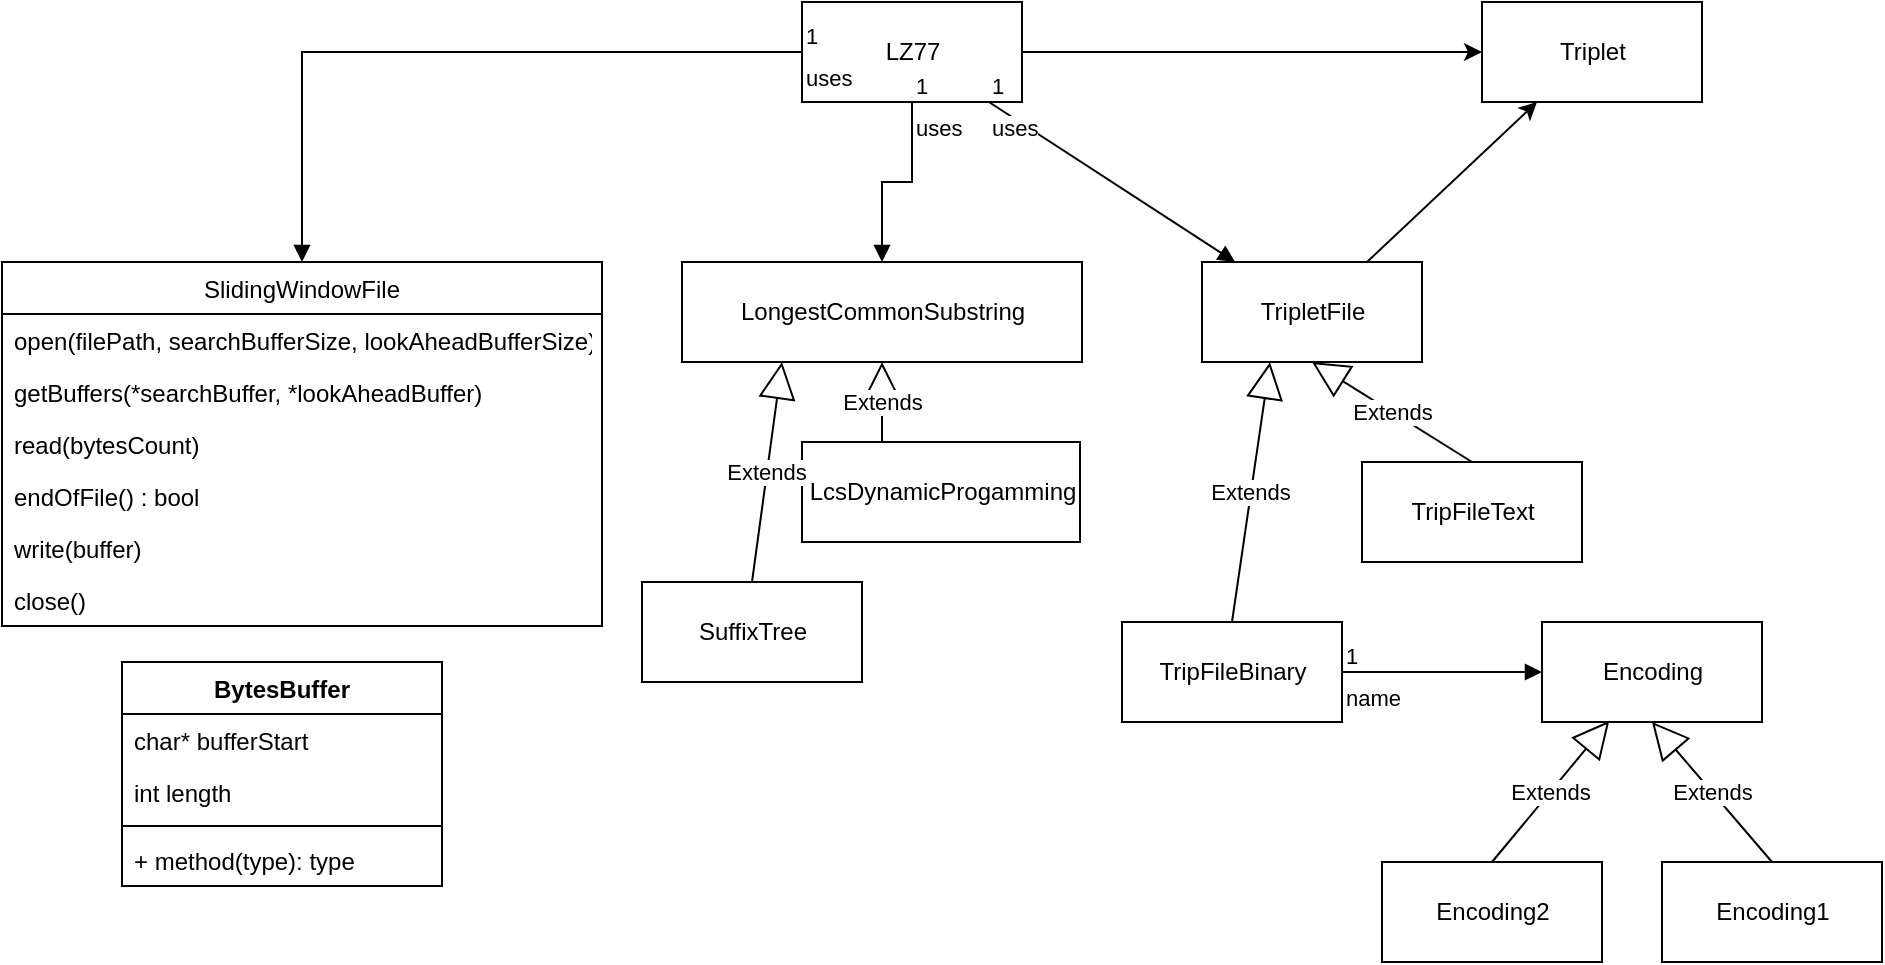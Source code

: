 <mxfile version="20.2.7" type="github" pages="2">
  <diagram id="s9EjchyGP2vE1d-u13Uv" name="Page-1">
    <mxGraphModel dx="1360" dy="802" grid="1" gridSize="10" guides="1" tooltips="1" connect="1" arrows="1" fold="1" page="1" pageScale="1" pageWidth="1169" pageHeight="1654" math="0" shadow="0">
      <root>
        <mxCell id="0" />
        <mxCell id="1" parent="0" />
        <mxCell id="vp09XFMbbm3uFpwTHDYr-1" value="LZ77" style="html=1;" parent="1" vertex="1">
          <mxGeometry x="500" y="300" width="110" height="50" as="geometry" />
        </mxCell>
        <mxCell id="vp09XFMbbm3uFpwTHDYr-2" value="TripletFile" style="html=1;" parent="1" vertex="1">
          <mxGeometry x="700" y="430" width="110" height="50" as="geometry" />
        </mxCell>
        <mxCell id="vp09XFMbbm3uFpwTHDYr-3" value="LongestCommonSubstring" style="html=1;" parent="1" vertex="1">
          <mxGeometry x="440" y="430" width="200" height="50" as="geometry" />
        </mxCell>
        <mxCell id="vp09XFMbbm3uFpwTHDYr-5" value="Encoding" style="html=1;" parent="1" vertex="1">
          <mxGeometry x="870" y="610" width="110" height="50" as="geometry" />
        </mxCell>
        <mxCell id="vp09XFMbbm3uFpwTHDYr-6" value="TripFileText" style="html=1;" parent="1" vertex="1">
          <mxGeometry x="780" y="530" width="110" height="50" as="geometry" />
        </mxCell>
        <mxCell id="vp09XFMbbm3uFpwTHDYr-7" value="Encoding1" style="html=1;" parent="1" vertex="1">
          <mxGeometry x="930" y="730" width="110" height="50" as="geometry" />
        </mxCell>
        <mxCell id="vp09XFMbbm3uFpwTHDYr-8" value="Extends" style="endArrow=block;endSize=16;endFill=0;html=1;rounded=0;entryX=0.5;entryY=1;entryDx=0;entryDy=0;exitX=0.5;exitY=0;exitDx=0;exitDy=0;" parent="1" source="vp09XFMbbm3uFpwTHDYr-7" target="vp09XFMbbm3uFpwTHDYr-5" edge="1">
          <mxGeometry width="160" relative="1" as="geometry">
            <mxPoint x="800" y="840" as="sourcePoint" />
            <mxPoint x="960" y="840" as="targetPoint" />
          </mxGeometry>
        </mxCell>
        <mxCell id="vp09XFMbbm3uFpwTHDYr-9" value="Extends" style="endArrow=block;endSize=16;endFill=0;html=1;rounded=0;entryX=0.5;entryY=1;entryDx=0;entryDy=0;exitX=0.5;exitY=0;exitDx=0;exitDy=0;" parent="1" source="vp09XFMbbm3uFpwTHDYr-6" target="vp09XFMbbm3uFpwTHDYr-2" edge="1">
          <mxGeometry width="160" relative="1" as="geometry">
            <mxPoint x="590" y="560" as="sourcePoint" />
            <mxPoint x="750" y="560" as="targetPoint" />
          </mxGeometry>
        </mxCell>
        <mxCell id="vp09XFMbbm3uFpwTHDYr-12" value="TripFileBinary" style="html=1;" parent="1" vertex="1">
          <mxGeometry x="660" y="610" width="110" height="50" as="geometry" />
        </mxCell>
        <mxCell id="vp09XFMbbm3uFpwTHDYr-13" value="Encoding2" style="html=1;" parent="1" vertex="1">
          <mxGeometry x="790" y="730" width="110" height="50" as="geometry" />
        </mxCell>
        <mxCell id="vp09XFMbbm3uFpwTHDYr-14" value="Extends" style="endArrow=block;endSize=16;endFill=0;html=1;rounded=0;entryX=0.306;entryY=0.988;entryDx=0;entryDy=0;exitX=0.5;exitY=0;exitDx=0;exitDy=0;entryPerimeter=0;" parent="1" source="vp09XFMbbm3uFpwTHDYr-13" target="vp09XFMbbm3uFpwTHDYr-5" edge="1">
          <mxGeometry width="160" relative="1" as="geometry">
            <mxPoint x="720" y="910" as="sourcePoint" />
            <mxPoint x="845.0" y="730" as="targetPoint" />
          </mxGeometry>
        </mxCell>
        <mxCell id="vp09XFMbbm3uFpwTHDYr-15" value="Extends" style="endArrow=block;endSize=16;endFill=0;html=1;rounded=0;entryX=0.309;entryY=1.002;entryDx=0;entryDy=0;exitX=0.5;exitY=0;exitDx=0;exitDy=0;entryPerimeter=0;" parent="1" source="vp09XFMbbm3uFpwTHDYr-12" target="vp09XFMbbm3uFpwTHDYr-2" edge="1">
          <mxGeometry width="160" relative="1" as="geometry">
            <mxPoint x="510" y="630" as="sourcePoint" />
            <mxPoint x="675.0" y="550" as="targetPoint" />
          </mxGeometry>
        </mxCell>
        <mxCell id="vp09XFMbbm3uFpwTHDYr-16" value="name" style="endArrow=block;endFill=1;html=1;align=left;verticalAlign=top;rounded=0;entryX=0;entryY=0.5;entryDx=0;entryDy=0;exitX=1;exitY=0.5;exitDx=0;exitDy=0;" parent="1" source="vp09XFMbbm3uFpwTHDYr-12" target="vp09XFMbbm3uFpwTHDYr-5" edge="1">
          <mxGeometry x="-1" relative="1" as="geometry">
            <mxPoint x="770" y="635" as="sourcePoint" />
            <mxPoint x="700" y="720" as="targetPoint" />
          </mxGeometry>
        </mxCell>
        <mxCell id="vp09XFMbbm3uFpwTHDYr-17" value="1" style="edgeLabel;resizable=0;html=1;align=left;verticalAlign=bottom;" parent="vp09XFMbbm3uFpwTHDYr-16" connectable="0" vertex="1">
          <mxGeometry x="-1" relative="1" as="geometry" />
        </mxCell>
        <mxCell id="vp09XFMbbm3uFpwTHDYr-18" value="LcsDynamicProgamming" style="html=1;" parent="1" vertex="1">
          <mxGeometry x="500" y="520" width="139" height="50" as="geometry" />
        </mxCell>
        <mxCell id="vp09XFMbbm3uFpwTHDYr-19" value="SuffixTree" style="html=1;" parent="1" vertex="1">
          <mxGeometry x="420" y="590" width="110" height="50" as="geometry" />
        </mxCell>
        <mxCell id="vp09XFMbbm3uFpwTHDYr-20" value="Extends" style="endArrow=block;endSize=16;endFill=0;html=1;rounded=0;entryX=0.5;entryY=1;entryDx=0;entryDy=0;" parent="1" target="vp09XFMbbm3uFpwTHDYr-3" edge="1">
          <mxGeometry width="160" relative="1" as="geometry">
            <mxPoint x="540" y="520" as="sourcePoint" />
            <mxPoint x="544.0" y="500" as="targetPoint" />
          </mxGeometry>
        </mxCell>
        <mxCell id="vp09XFMbbm3uFpwTHDYr-21" value="Extends" style="endArrow=block;endSize=16;endFill=0;html=1;rounded=0;entryX=0.25;entryY=1;entryDx=0;entryDy=0;exitX=0.5;exitY=0;exitDx=0;exitDy=0;" parent="1" source="vp09XFMbbm3uFpwTHDYr-19" target="vp09XFMbbm3uFpwTHDYr-3" edge="1">
          <mxGeometry width="160" relative="1" as="geometry">
            <mxPoint x="550" y="530" as="sourcePoint" />
            <mxPoint x="550.0" y="490" as="targetPoint" />
          </mxGeometry>
        </mxCell>
        <mxCell id="vp09XFMbbm3uFpwTHDYr-22" value="uses" style="endArrow=block;endFill=1;html=1;align=left;verticalAlign=top;rounded=0;" parent="1" source="vp09XFMbbm3uFpwTHDYr-1" target="vp09XFMbbm3uFpwTHDYr-2" edge="1">
          <mxGeometry x="-1" relative="1" as="geometry">
            <mxPoint x="640.0" y="370" as="sourcePoint" />
            <mxPoint x="710.0" y="370" as="targetPoint" />
          </mxGeometry>
        </mxCell>
        <mxCell id="vp09XFMbbm3uFpwTHDYr-23" value="1" style="edgeLabel;resizable=0;html=1;align=left;verticalAlign=bottom;" parent="vp09XFMbbm3uFpwTHDYr-22" connectable="0" vertex="1">
          <mxGeometry x="-1" relative="1" as="geometry" />
        </mxCell>
        <mxCell id="vp09XFMbbm3uFpwTHDYr-24" value="uses" style="endArrow=block;endFill=1;html=1;edgeStyle=orthogonalEdgeStyle;align=left;verticalAlign=top;rounded=0;exitX=0;exitY=0.5;exitDx=0;exitDy=0;entryX=0.5;entryY=0;entryDx=0;entryDy=0;" parent="1" source="vp09XFMbbm3uFpwTHDYr-1" target="vp09XFMbbm3uFpwTHDYr-30" edge="1">
          <mxGeometry x="-1" relative="1" as="geometry">
            <mxPoint x="620" y="335" as="sourcePoint" />
            <mxPoint x="325.0" y="430" as="targetPoint" />
          </mxGeometry>
        </mxCell>
        <mxCell id="vp09XFMbbm3uFpwTHDYr-25" value="1" style="edgeLabel;resizable=0;html=1;align=left;verticalAlign=bottom;" parent="vp09XFMbbm3uFpwTHDYr-24" connectable="0" vertex="1">
          <mxGeometry x="-1" relative="1" as="geometry" />
        </mxCell>
        <mxCell id="vp09XFMbbm3uFpwTHDYr-26" value="uses" style="endArrow=block;endFill=1;html=1;edgeStyle=orthogonalEdgeStyle;align=left;verticalAlign=top;rounded=0;exitX=0.5;exitY=1;exitDx=0;exitDy=0;entryX=0.5;entryY=0;entryDx=0;entryDy=0;" parent="1" source="vp09XFMbbm3uFpwTHDYr-1" target="vp09XFMbbm3uFpwTHDYr-3" edge="1">
          <mxGeometry x="-1" relative="1" as="geometry">
            <mxPoint x="630" y="345" as="sourcePoint" />
            <mxPoint x="775.0" y="450" as="targetPoint" />
          </mxGeometry>
        </mxCell>
        <mxCell id="vp09XFMbbm3uFpwTHDYr-27" value="1" style="edgeLabel;resizable=0;html=1;align=left;verticalAlign=bottom;" parent="vp09XFMbbm3uFpwTHDYr-26" connectable="0" vertex="1">
          <mxGeometry x="-1" relative="1" as="geometry" />
        </mxCell>
        <mxCell id="vp09XFMbbm3uFpwTHDYr-28" value="Triplet" style="html=1;" parent="1" vertex="1">
          <mxGeometry x="840" y="300" width="110" height="50" as="geometry" />
        </mxCell>
        <mxCell id="vp09XFMbbm3uFpwTHDYr-30" value="SlidingWindowFile" style="swimlane;fontStyle=0;childLayout=stackLayout;horizontal=1;startSize=26;fillColor=none;horizontalStack=0;resizeParent=1;resizeParentMax=0;resizeLast=0;collapsible=1;marginBottom=0;" parent="1" vertex="1">
          <mxGeometry x="100" y="430" width="300" height="182" as="geometry" />
        </mxCell>
        <mxCell id="vp09XFMbbm3uFpwTHDYr-31" value="open(filePath, searchBufferSize, lookAheadBufferSize)" style="text;strokeColor=none;fillColor=none;align=left;verticalAlign=top;spacingLeft=4;spacingRight=4;overflow=hidden;rotatable=0;points=[[0,0.5],[1,0.5]];portConstraint=eastwest;" parent="vp09XFMbbm3uFpwTHDYr-30" vertex="1">
          <mxGeometry y="26" width="300" height="26" as="geometry" />
        </mxCell>
        <mxCell id="vp09XFMbbm3uFpwTHDYr-32" value="getBuffers(*searchBuffer, *lookAheadBuffer)" style="text;strokeColor=none;fillColor=none;align=left;verticalAlign=top;spacingLeft=4;spacingRight=4;overflow=hidden;rotatable=0;points=[[0,0.5],[1,0.5]];portConstraint=eastwest;" parent="vp09XFMbbm3uFpwTHDYr-30" vertex="1">
          <mxGeometry y="52" width="300" height="26" as="geometry" />
        </mxCell>
        <mxCell id="vp09XFMbbm3uFpwTHDYr-33" value="read(bytesCount)" style="text;strokeColor=none;fillColor=none;align=left;verticalAlign=top;spacingLeft=4;spacingRight=4;overflow=hidden;rotatable=0;points=[[0,0.5],[1,0.5]];portConstraint=eastwest;" parent="vp09XFMbbm3uFpwTHDYr-30" vertex="1">
          <mxGeometry y="78" width="300" height="26" as="geometry" />
        </mxCell>
        <mxCell id="vp09XFMbbm3uFpwTHDYr-34" value="endOfFile() : bool" style="text;strokeColor=none;fillColor=none;align=left;verticalAlign=top;spacingLeft=4;spacingRight=4;overflow=hidden;rotatable=0;points=[[0,0.5],[1,0.5]];portConstraint=eastwest;" parent="vp09XFMbbm3uFpwTHDYr-30" vertex="1">
          <mxGeometry y="104" width="300" height="26" as="geometry" />
        </mxCell>
        <mxCell id="vp09XFMbbm3uFpwTHDYr-42" value="write(buffer)" style="text;strokeColor=none;fillColor=none;align=left;verticalAlign=top;spacingLeft=4;spacingRight=4;overflow=hidden;rotatable=0;points=[[0,0.5],[1,0.5]];portConstraint=eastwest;" parent="vp09XFMbbm3uFpwTHDYr-30" vertex="1">
          <mxGeometry y="130" width="300" height="26" as="geometry" />
        </mxCell>
        <mxCell id="vp09XFMbbm3uFpwTHDYr-43" value="close()" style="text;strokeColor=none;fillColor=none;align=left;verticalAlign=top;spacingLeft=4;spacingRight=4;overflow=hidden;rotatable=0;points=[[0,0.5],[1,0.5]];portConstraint=eastwest;" parent="vp09XFMbbm3uFpwTHDYr-30" vertex="1">
          <mxGeometry y="156" width="300" height="26" as="geometry" />
        </mxCell>
        <mxCell id="vp09XFMbbm3uFpwTHDYr-36" value="BytesBuffer" style="swimlane;fontStyle=1;align=center;verticalAlign=top;childLayout=stackLayout;horizontal=1;startSize=26;horizontalStack=0;resizeParent=1;resizeParentMax=0;resizeLast=0;collapsible=1;marginBottom=0;" parent="1" vertex="1">
          <mxGeometry x="160" y="630" width="160" height="112" as="geometry" />
        </mxCell>
        <mxCell id="vp09XFMbbm3uFpwTHDYr-37" value="char* bufferStart" style="text;strokeColor=none;fillColor=none;align=left;verticalAlign=top;spacingLeft=4;spacingRight=4;overflow=hidden;rotatable=0;points=[[0,0.5],[1,0.5]];portConstraint=eastwest;" parent="vp09XFMbbm3uFpwTHDYr-36" vertex="1">
          <mxGeometry y="26" width="160" height="26" as="geometry" />
        </mxCell>
        <mxCell id="vp09XFMbbm3uFpwTHDYr-40" value="int length" style="text;strokeColor=none;fillColor=none;align=left;verticalAlign=top;spacingLeft=4;spacingRight=4;overflow=hidden;rotatable=0;points=[[0,0.5],[1,0.5]];portConstraint=eastwest;" parent="vp09XFMbbm3uFpwTHDYr-36" vertex="1">
          <mxGeometry y="52" width="160" height="26" as="geometry" />
        </mxCell>
        <mxCell id="vp09XFMbbm3uFpwTHDYr-38" value="" style="line;strokeWidth=1;fillColor=none;align=left;verticalAlign=middle;spacingTop=-1;spacingLeft=3;spacingRight=3;rotatable=0;labelPosition=right;points=[];portConstraint=eastwest;" parent="vp09XFMbbm3uFpwTHDYr-36" vertex="1">
          <mxGeometry y="78" width="160" height="8" as="geometry" />
        </mxCell>
        <mxCell id="vp09XFMbbm3uFpwTHDYr-39" value="+ method(type): type" style="text;strokeColor=none;fillColor=none;align=left;verticalAlign=top;spacingLeft=4;spacingRight=4;overflow=hidden;rotatable=0;points=[[0,0.5],[1,0.5]];portConstraint=eastwest;" parent="vp09XFMbbm3uFpwTHDYr-36" vertex="1">
          <mxGeometry y="86" width="160" height="26" as="geometry" />
        </mxCell>
        <mxCell id="t8VOZdg4LG4Npx6Jl6nX-4" value="" style="endArrow=classic;html=1;rounded=0;exitX=1;exitY=0.5;exitDx=0;exitDy=0;entryX=0;entryY=0.5;entryDx=0;entryDy=0;" edge="1" parent="1" source="vp09XFMbbm3uFpwTHDYr-1" target="vp09XFMbbm3uFpwTHDYr-28">
          <mxGeometry width="50" height="50" relative="1" as="geometry">
            <mxPoint x="730" y="320" as="sourcePoint" />
            <mxPoint x="780" y="270" as="targetPoint" />
          </mxGeometry>
        </mxCell>
        <mxCell id="t8VOZdg4LG4Npx6Jl6nX-5" value="" style="endArrow=classic;html=1;rounded=0;exitX=0.75;exitY=0;exitDx=0;exitDy=0;entryX=0.25;entryY=1;entryDx=0;entryDy=0;" edge="1" parent="1" source="vp09XFMbbm3uFpwTHDYr-2" target="vp09XFMbbm3uFpwTHDYr-28">
          <mxGeometry width="50" height="50" relative="1" as="geometry">
            <mxPoint x="620" y="335" as="sourcePoint" />
            <mxPoint x="850" y="345" as="targetPoint" />
          </mxGeometry>
        </mxCell>
      </root>
    </mxGraphModel>
  </diagram>
  <diagram id="s2qcDdTt9sCfMof9vbxd" name="Page-2">
    <mxGraphModel dx="1360" dy="802" grid="1" gridSize="10" guides="1" tooltips="1" connect="1" arrows="1" fold="1" page="1" pageScale="1" pageWidth="850" pageHeight="1100" math="0" shadow="0">
      <root>
        <mxCell id="0" />
        <mxCell id="1" parent="0" />
        <mxCell id="wOtFj_Z25vdr3yj4t61q-1" value="Program Main" style="shape=umlLifeline;perimeter=lifelinePerimeter;whiteSpace=wrap;html=1;container=1;collapsible=0;recursiveResize=0;outlineConnect=0;" vertex="1" parent="1">
          <mxGeometry x="150" y="80" width="100" height="480" as="geometry" />
        </mxCell>
        <mxCell id="wOtFj_Z25vdr3yj4t61q-3" value="" style="html=1;points=[];perimeter=orthogonalPerimeter;" vertex="1" parent="wOtFj_Z25vdr3yj4t61q-1">
          <mxGeometry x="45" y="90" width="10" height="380" as="geometry" />
        </mxCell>
        <mxCell id="wOtFj_Z25vdr3yj4t61q-6" value="" style="html=1;points=[];perimeter=orthogonalPerimeter;" vertex="1" parent="wOtFj_Z25vdr3yj4t61q-1">
          <mxGeometry x="50" y="220" width="10" height="140" as="geometry" />
        </mxCell>
        <mxCell id="wOtFj_Z25vdr3yj4t61q-7" value="while not EOF" style="edgeStyle=orthogonalEdgeStyle;html=1;align=left;spacingLeft=2;endArrow=block;rounded=0;entryX=1;entryY=0;" edge="1" target="wOtFj_Z25vdr3yj4t61q-6" parent="wOtFj_Z25vdr3yj4t61q-1">
          <mxGeometry relative="1" as="geometry">
            <mxPoint x="55" y="200" as="sourcePoint" />
            <Array as="points">
              <mxPoint x="85" y="200" />
            </Array>
          </mxGeometry>
        </mxCell>
        <mxCell id="wOtFj_Z25vdr3yj4t61q-2" value="User" style="shape=umlLifeline;participant=umlActor;perimeter=lifelinePerimeter;whiteSpace=wrap;html=1;container=1;collapsible=0;recursiveResize=0;verticalAlign=top;spacingTop=36;outlineConnect=0;" vertex="1" parent="1">
          <mxGeometry x="40" y="80" width="20" height="300" as="geometry" />
        </mxCell>
        <mxCell id="wOtFj_Z25vdr3yj4t61q-4" value="call with&lt;br&gt;command line arguments" style="html=1;verticalAlign=bottom;startArrow=oval;endArrow=block;startSize=8;rounded=0;" edge="1" target="wOtFj_Z25vdr3yj4t61q-3" parent="1" source="wOtFj_Z25vdr3yj4t61q-2">
          <mxGeometry relative="1" as="geometry">
            <mxPoint x="105" y="170" as="sourcePoint" />
            <Array as="points">
              <mxPoint x="90" y="170" />
            </Array>
          </mxGeometry>
        </mxCell>
        <mxCell id="wOtFj_Z25vdr3yj4t61q-5" value="Triplet File" style="shape=umlLifeline;perimeter=lifelinePerimeter;whiteSpace=wrap;html=1;container=1;collapsible=0;recursiveResize=0;outlineConnect=0;" vertex="1" parent="1">
          <mxGeometry x="560" y="80" width="100" height="480" as="geometry" />
        </mxCell>
        <mxCell id="wOtFj_Z25vdr3yj4t61q-15" value="" style="html=1;points=[];perimeter=orthogonalPerimeter;" vertex="1" parent="wOtFj_Z25vdr3yj4t61q-5">
          <mxGeometry x="45.5" y="150" width="10" height="30" as="geometry" />
        </mxCell>
        <mxCell id="wOtFj_Z25vdr3yj4t61q-24" value="" style="html=1;points=[];perimeter=orthogonalPerimeter;" vertex="1" parent="wOtFj_Z25vdr3yj4t61q-5">
          <mxGeometry x="45.5" y="320" width="10" height="20" as="geometry" />
        </mxCell>
        <mxCell id="wOtFj_Z25vdr3yj4t61q-27" value="" style="html=1;points=[];perimeter=orthogonalPerimeter;" vertex="1" parent="wOtFj_Z25vdr3yj4t61q-5">
          <mxGeometry x="45.5" y="380" width="10" height="30" as="geometry" />
        </mxCell>
        <mxCell id="wOtFj_Z25vdr3yj4t61q-31" value="closeFile()" style="html=1;verticalAlign=bottom;endArrow=block;entryX=0;entryY=0;rounded=0;" edge="1" parent="wOtFj_Z25vdr3yj4t61q-5" target="wOtFj_Z25vdr3yj4t61q-27">
          <mxGeometry relative="1" as="geometry">
            <mxPoint x="-360.5" y="380" as="sourcePoint" />
          </mxGeometry>
        </mxCell>
        <mxCell id="wOtFj_Z25vdr3yj4t61q-32" value="return" style="html=1;verticalAlign=bottom;endArrow=open;dashed=1;endSize=8;exitX=0;exitY=0.95;rounded=0;" edge="1" parent="wOtFj_Z25vdr3yj4t61q-5" source="wOtFj_Z25vdr3yj4t61q-27">
          <mxGeometry relative="1" as="geometry">
            <mxPoint x="-360.5" y="408.5" as="targetPoint" />
          </mxGeometry>
        </mxCell>
        <mxCell id="wOtFj_Z25vdr3yj4t61q-8" value="Sliding Window&lt;br&gt;(Input File)" style="shape=umlLifeline;perimeter=lifelinePerimeter;whiteSpace=wrap;html=1;container=1;collapsible=0;recursiveResize=0;outlineConnect=0;" vertex="1" parent="1">
          <mxGeometry x="320" y="80" width="100" height="480" as="geometry" />
        </mxCell>
        <mxCell id="wOtFj_Z25vdr3yj4t61q-12" value="" style="html=1;points=[];perimeter=orthogonalPerimeter;" vertex="1" parent="wOtFj_Z25vdr3yj4t61q-8">
          <mxGeometry x="45" y="100" width="10" height="30" as="geometry" />
        </mxCell>
        <mxCell id="wOtFj_Z25vdr3yj4t61q-18" value="" style="html=1;points=[];perimeter=orthogonalPerimeter;" vertex="1" parent="wOtFj_Z25vdr3yj4t61q-8">
          <mxGeometry x="45" y="240" width="10" height="20" as="geometry" />
        </mxCell>
        <mxCell id="wOtFj_Z25vdr3yj4t61q-28" value="" style="html=1;points=[];perimeter=orthogonalPerimeter;" vertex="1" parent="wOtFj_Z25vdr3yj4t61q-8">
          <mxGeometry x="45" y="430" width="10" height="30" as="geometry" />
        </mxCell>
        <mxCell id="wOtFj_Z25vdr3yj4t61q-29" value="claseFile()" style="html=1;verticalAlign=bottom;endArrow=block;entryX=0;entryY=0;rounded=0;" edge="1" parent="wOtFj_Z25vdr3yj4t61q-8" target="wOtFj_Z25vdr3yj4t61q-28">
          <mxGeometry relative="1" as="geometry">
            <mxPoint x="-120.5" y="430" as="sourcePoint" />
          </mxGeometry>
        </mxCell>
        <mxCell id="wOtFj_Z25vdr3yj4t61q-30" value="return" style="html=1;verticalAlign=bottom;endArrow=open;dashed=1;endSize=8;exitX=0;exitY=0.95;rounded=0;" edge="1" parent="wOtFj_Z25vdr3yj4t61q-8" source="wOtFj_Z25vdr3yj4t61q-28">
          <mxGeometry relative="1" as="geometry">
            <mxPoint x="-120.5" y="458.5" as="targetPoint" />
          </mxGeometry>
        </mxCell>
        <mxCell id="wOtFj_Z25vdr3yj4t61q-9" value="LCS" style="shape=umlLifeline;perimeter=lifelinePerimeter;whiteSpace=wrap;html=1;container=1;collapsible=0;recursiveResize=0;outlineConnect=0;" vertex="1" parent="1">
          <mxGeometry x="440" y="80" width="100" height="480" as="geometry" />
        </mxCell>
        <mxCell id="wOtFj_Z25vdr3yj4t61q-21" value="" style="html=1;points=[];perimeter=orthogonalPerimeter;" vertex="1" parent="wOtFj_Z25vdr3yj4t61q-9">
          <mxGeometry x="45.5" y="280" width="10" height="20" as="geometry" />
        </mxCell>
        <mxCell id="wOtFj_Z25vdr3yj4t61q-23" value="findLongestSubstring()" style="html=1;verticalAlign=bottom;endArrow=block;rounded=0;" edge="1" parent="wOtFj_Z25vdr3yj4t61q-9">
          <mxGeometry relative="1" as="geometry">
            <mxPoint x="-230" y="280" as="sourcePoint" />
            <mxPoint x="40" y="280" as="targetPoint" />
          </mxGeometry>
        </mxCell>
        <mxCell id="wOtFj_Z25vdr3yj4t61q-13" value="openFileRead()" style="html=1;verticalAlign=bottom;endArrow=block;entryX=0;entryY=0;rounded=0;" edge="1" target="wOtFj_Z25vdr3yj4t61q-12" parent="1" source="wOtFj_Z25vdr3yj4t61q-1">
          <mxGeometry relative="1" as="geometry">
            <mxPoint x="295" y="180" as="sourcePoint" />
          </mxGeometry>
        </mxCell>
        <mxCell id="wOtFj_Z25vdr3yj4t61q-14" value="return" style="html=1;verticalAlign=bottom;endArrow=open;dashed=1;endSize=8;exitX=0;exitY=0.95;rounded=0;" edge="1" source="wOtFj_Z25vdr3yj4t61q-12" parent="1" target="wOtFj_Z25vdr3yj4t61q-1">
          <mxGeometry relative="1" as="geometry">
            <mxPoint x="295" y="256" as="targetPoint" />
          </mxGeometry>
        </mxCell>
        <mxCell id="wOtFj_Z25vdr3yj4t61q-16" value="openFileWrite()" style="html=1;verticalAlign=bottom;endArrow=block;entryX=0;entryY=0;rounded=0;" edge="1" parent="1" target="wOtFj_Z25vdr3yj4t61q-15" source="wOtFj_Z25vdr3yj4t61q-1">
          <mxGeometry relative="1" as="geometry">
            <mxPoint x="440" y="230" as="sourcePoint" />
          </mxGeometry>
        </mxCell>
        <mxCell id="wOtFj_Z25vdr3yj4t61q-17" value="return" style="html=1;verticalAlign=bottom;endArrow=open;dashed=1;endSize=8;exitX=0;exitY=0.95;rounded=0;" edge="1" parent="1" source="wOtFj_Z25vdr3yj4t61q-15" target="wOtFj_Z25vdr3yj4t61q-1">
          <mxGeometry relative="1" as="geometry">
            <mxPoint x="440" y="258.5" as="targetPoint" />
          </mxGeometry>
        </mxCell>
        <mxCell id="wOtFj_Z25vdr3yj4t61q-20" value="return" style="html=1;verticalAlign=bottom;endArrow=open;dashed=1;endSize=8;exitX=0;exitY=0.95;rounded=0;" edge="1" source="wOtFj_Z25vdr3yj4t61q-18" parent="1" target="wOtFj_Z25vdr3yj4t61q-6">
          <mxGeometry relative="1" as="geometry">
            <mxPoint x="295" y="386" as="targetPoint" />
          </mxGeometry>
        </mxCell>
        <mxCell id="wOtFj_Z25vdr3yj4t61q-19" value="read()" style="html=1;verticalAlign=bottom;endArrow=block;entryX=0;entryY=0;rounded=0;" edge="1" target="wOtFj_Z25vdr3yj4t61q-18" parent="1" source="wOtFj_Z25vdr3yj4t61q-1">
          <mxGeometry relative="1" as="geometry">
            <mxPoint x="295" y="310" as="sourcePoint" />
          </mxGeometry>
        </mxCell>
        <mxCell id="wOtFj_Z25vdr3yj4t61q-22" value="return" style="html=1;verticalAlign=bottom;endArrow=open;dashed=1;endSize=8;exitX=0;exitY=0.95;rounded=0;" edge="1" parent="1" source="wOtFj_Z25vdr3yj4t61q-21" target="wOtFj_Z25vdr3yj4t61q-1">
          <mxGeometry relative="1" as="geometry">
            <mxPoint x="330.5" y="379" as="targetPoint" />
          </mxGeometry>
        </mxCell>
        <mxCell id="wOtFj_Z25vdr3yj4t61q-26" value="write( triplet )" style="html=1;verticalAlign=bottom;endArrow=block;entryX=0;entryY=0;rounded=0;" edge="1" parent="1" target="wOtFj_Z25vdr3yj4t61q-24" source="wOtFj_Z25vdr3yj4t61q-1">
          <mxGeometry relative="1" as="geometry">
            <mxPoint x="440" y="400" as="sourcePoint" />
          </mxGeometry>
        </mxCell>
        <mxCell id="wOtFj_Z25vdr3yj4t61q-25" value="return" style="html=1;verticalAlign=bottom;endArrow=open;dashed=1;endSize=8;exitX=0;exitY=0.95;rounded=0;" edge="1" parent="1" source="wOtFj_Z25vdr3yj4t61q-24" target="wOtFj_Z25vdr3yj4t61q-1">
          <mxGeometry relative="1" as="geometry">
            <mxPoint x="450.5" y="419" as="targetPoint" />
          </mxGeometry>
        </mxCell>
      </root>
    </mxGraphModel>
  </diagram>
</mxfile>
